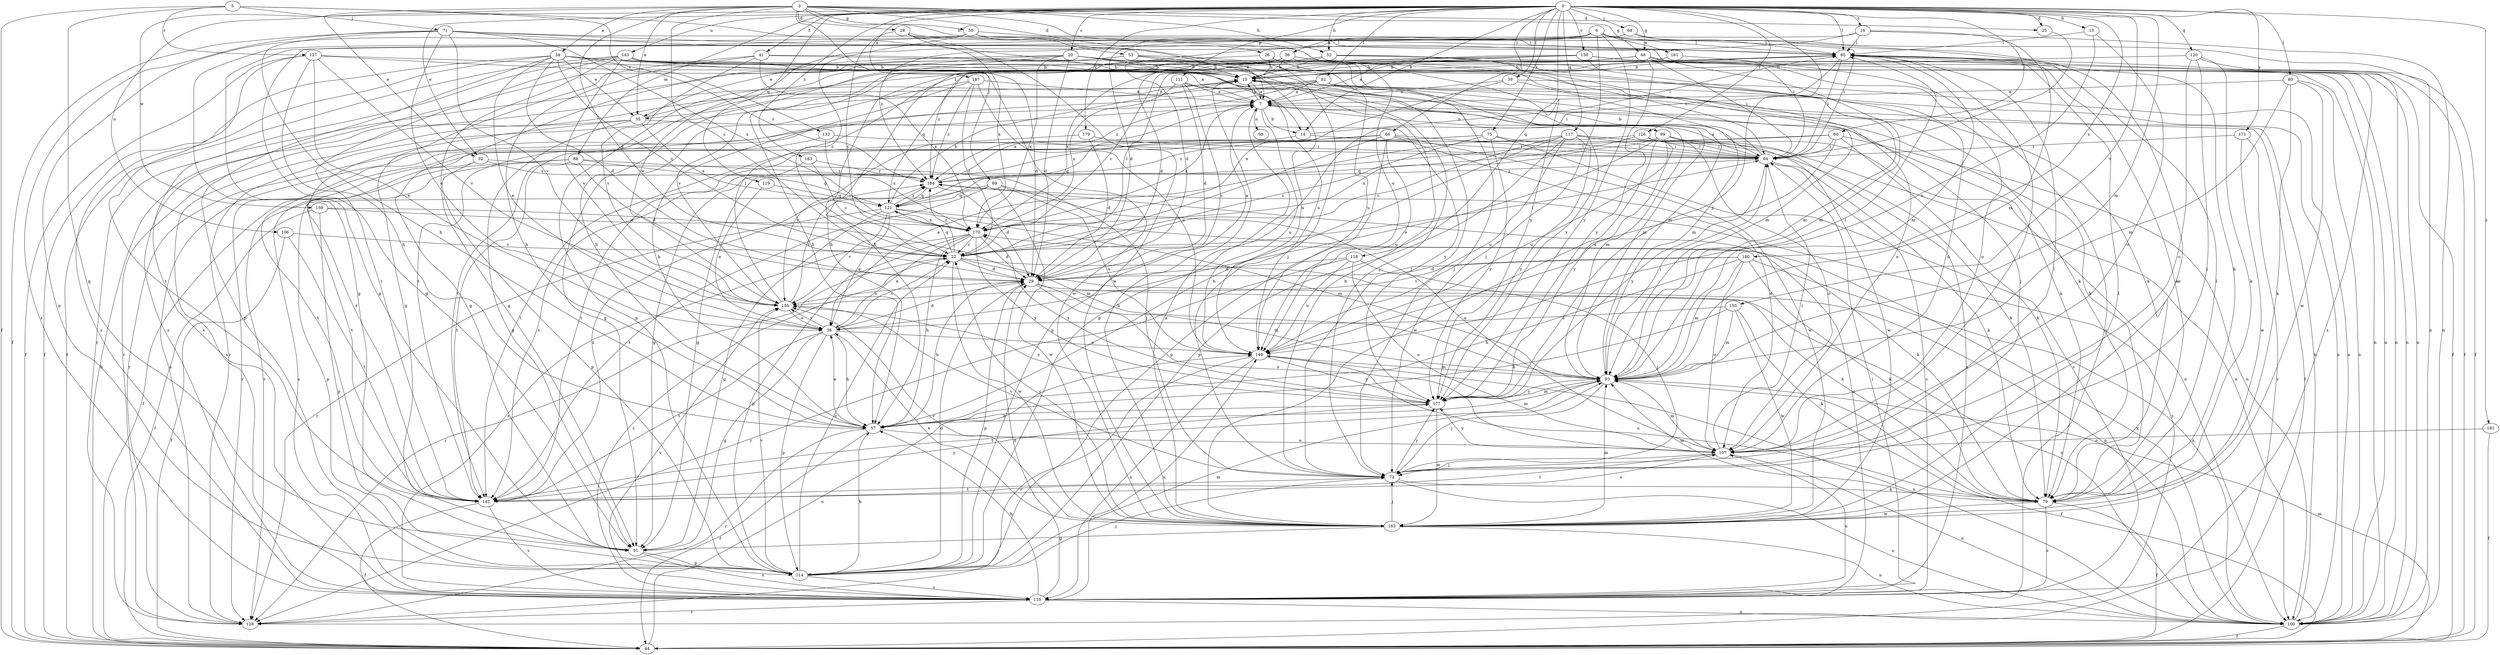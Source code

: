 strict digraph  {
0;
2;
5;
6;
7;
13;
14;
15;
16;
20;
22;
25;
26;
28;
29;
32;
34;
35;
36;
39;
41;
44;
48;
50;
51;
52;
53;
56;
57;
60;
64;
66;
68;
69;
71;
72;
75;
79;
80;
82;
85;
88;
93;
98;
99;
100;
106;
107;
111;
114;
117;
118;
119;
120;
121;
126;
127;
128;
132;
135;
142;
143;
149;
150;
155;
156;
159;
161;
163;
167;
170;
171;
177;
179;
180;
181;
183;
184;
0 -> 13  [label=b];
0 -> 14  [label=b];
0 -> 16  [label=c];
0 -> 20  [label=c];
0 -> 25  [label=d];
0 -> 32  [label=e];
0 -> 39  [label=f];
0 -> 41  [label=f];
0 -> 48  [label=g];
0 -> 52  [label=h];
0 -> 60  [label=i];
0 -> 66  [label=j];
0 -> 68  [label=j];
0 -> 75  [label=k];
0 -> 80  [label=l];
0 -> 82  [label=l];
0 -> 85  [label=l];
0 -> 88  [label=m];
0 -> 93  [label=m];
0 -> 106  [label=o];
0 -> 111  [label=p];
0 -> 117  [label=q];
0 -> 118  [label=q];
0 -> 119  [label=q];
0 -> 120  [label=q];
0 -> 126  [label=r];
0 -> 143  [label=u];
0 -> 150  [label=v];
0 -> 155  [label=v];
0 -> 167  [label=x];
0 -> 171  [label=y];
0 -> 177  [label=y];
0 -> 179  [label=z];
0 -> 180  [label=z];
0 -> 181  [label=z];
0 -> 183  [label=z];
2 -> 22  [label=c];
2 -> 25  [label=d];
2 -> 26  [label=d];
2 -> 28  [label=d];
2 -> 29  [label=d];
2 -> 32  [label=e];
2 -> 34  [label=e];
2 -> 35  [label=e];
2 -> 48  [label=g];
2 -> 50  [label=g];
2 -> 52  [label=h];
2 -> 53  [label=h];
2 -> 69  [label=j];
2 -> 149  [label=u];
2 -> 159  [label=w];
5 -> 14  [label=b];
5 -> 44  [label=f];
5 -> 51  [label=g];
5 -> 71  [label=j];
5 -> 127  [label=r];
5 -> 132  [label=s];
6 -> 51  [label=g];
6 -> 56  [label=h];
6 -> 64  [label=i];
6 -> 72  [label=j];
6 -> 85  [label=l];
6 -> 161  [label=w];
6 -> 177  [label=y];
6 -> 156  [label=w];
7 -> 14  [label=b];
7 -> 15  [label=b];
7 -> 44  [label=f];
7 -> 93  [label=m];
7 -> 98  [label=n];
7 -> 99  [label=n];
7 -> 128  [label=r];
7 -> 149  [label=u];
7 -> 170  [label=x];
13 -> 85  [label=l];
13 -> 107  [label=o];
13 -> 149  [label=u];
14 -> 64  [label=i];
14 -> 85  [label=l];
14 -> 121  [label=q];
15 -> 7  [label=a];
15 -> 35  [label=e];
15 -> 64  [label=i];
15 -> 128  [label=r];
16 -> 29  [label=d];
16 -> 85  [label=l];
16 -> 93  [label=m];
16 -> 100  [label=n];
16 -> 184  [label=z];
20 -> 15  [label=b];
20 -> 29  [label=d];
20 -> 35  [label=e];
20 -> 57  [label=h];
20 -> 72  [label=j];
20 -> 107  [label=o];
20 -> 114  [label=p];
20 -> 149  [label=u];
20 -> 170  [label=x];
22 -> 29  [label=d];
22 -> 64  [label=i];
22 -> 79  [label=k];
22 -> 85  [label=l];
22 -> 100  [label=n];
22 -> 121  [label=q];
22 -> 128  [label=r];
22 -> 163  [label=w];
22 -> 184  [label=z];
25 -> 64  [label=i];
26 -> 15  [label=b];
26 -> 149  [label=u];
26 -> 156  [label=v];
26 -> 177  [label=y];
28 -> 22  [label=c];
28 -> 85  [label=l];
28 -> 163  [label=w];
28 -> 170  [label=x];
28 -> 177  [label=y];
29 -> 7  [label=a];
29 -> 57  [label=h];
29 -> 93  [label=m];
29 -> 100  [label=n];
29 -> 107  [label=o];
29 -> 114  [label=p];
29 -> 156  [label=v];
32 -> 72  [label=j];
32 -> 114  [label=p];
32 -> 142  [label=t];
32 -> 184  [label=z];
34 -> 7  [label=a];
34 -> 15  [label=b];
34 -> 22  [label=c];
34 -> 29  [label=d];
34 -> 35  [label=e];
34 -> 36  [label=e];
34 -> 44  [label=f];
34 -> 114  [label=p];
34 -> 135  [label=s];
34 -> 163  [label=w];
34 -> 184  [label=z];
35 -> 51  [label=g];
35 -> 85  [label=l];
35 -> 135  [label=s];
35 -> 142  [label=t];
35 -> 170  [label=x];
35 -> 177  [label=y];
36 -> 22  [label=c];
36 -> 29  [label=d];
36 -> 51  [label=g];
36 -> 57  [label=h];
36 -> 114  [label=p];
36 -> 142  [label=t];
36 -> 149  [label=u];
36 -> 156  [label=v];
39 -> 7  [label=a];
39 -> 93  [label=m];
39 -> 100  [label=n];
39 -> 170  [label=x];
41 -> 15  [label=b];
41 -> 51  [label=g];
41 -> 57  [label=h];
41 -> 100  [label=n];
41 -> 156  [label=v];
41 -> 170  [label=x];
44 -> 15  [label=b];
44 -> 93  [label=m];
44 -> 149  [label=u];
44 -> 184  [label=z];
48 -> 15  [label=b];
48 -> 57  [label=h];
48 -> 64  [label=i];
48 -> 93  [label=m];
48 -> 107  [label=o];
48 -> 121  [label=q];
48 -> 177  [label=y];
50 -> 7  [label=a];
50 -> 22  [label=c];
50 -> 51  [label=g];
50 -> 79  [label=k];
50 -> 85  [label=l];
50 -> 100  [label=n];
50 -> 114  [label=p];
51 -> 114  [label=p];
51 -> 135  [label=s];
52 -> 15  [label=b];
52 -> 57  [label=h];
52 -> 93  [label=m];
52 -> 100  [label=n];
52 -> 107  [label=o];
52 -> 142  [label=t];
53 -> 15  [label=b];
53 -> 51  [label=g];
53 -> 72  [label=j];
53 -> 135  [label=s];
53 -> 149  [label=u];
56 -> 15  [label=b];
56 -> 29  [label=d];
56 -> 64  [label=i];
56 -> 72  [label=j];
56 -> 79  [label=k];
56 -> 128  [label=r];
56 -> 184  [label=z];
57 -> 36  [label=e];
57 -> 44  [label=f];
57 -> 93  [label=m];
57 -> 107  [label=o];
57 -> 128  [label=r];
60 -> 51  [label=g];
60 -> 64  [label=i];
60 -> 79  [label=k];
60 -> 100  [label=n];
60 -> 128  [label=r];
60 -> 149  [label=u];
64 -> 7  [label=a];
64 -> 15  [label=b];
64 -> 79  [label=k];
64 -> 135  [label=s];
64 -> 177  [label=y];
64 -> 184  [label=z];
66 -> 22  [label=c];
66 -> 64  [label=i];
66 -> 107  [label=o];
66 -> 114  [label=p];
66 -> 142  [label=t];
66 -> 149  [label=u];
66 -> 163  [label=w];
66 -> 184  [label=z];
68 -> 29  [label=d];
68 -> 51  [label=g];
68 -> 85  [label=l];
68 -> 163  [label=w];
69 -> 107  [label=o];
69 -> 114  [label=p];
69 -> 121  [label=q];
69 -> 142  [label=t];
69 -> 149  [label=u];
69 -> 163  [label=w];
71 -> 36  [label=e];
71 -> 44  [label=f];
71 -> 57  [label=h];
71 -> 64  [label=i];
71 -> 72  [label=j];
71 -> 85  [label=l];
71 -> 135  [label=s];
71 -> 156  [label=v];
71 -> 170  [label=x];
72 -> 15  [label=b];
72 -> 79  [label=k];
72 -> 85  [label=l];
72 -> 100  [label=n];
72 -> 142  [label=t];
72 -> 156  [label=v];
72 -> 177  [label=y];
75 -> 22  [label=c];
75 -> 51  [label=g];
75 -> 64  [label=i];
75 -> 128  [label=r];
75 -> 135  [label=s];
75 -> 177  [label=y];
79 -> 44  [label=f];
79 -> 85  [label=l];
79 -> 93  [label=m];
79 -> 135  [label=s];
79 -> 149  [label=u];
79 -> 163  [label=w];
80 -> 7  [label=a];
80 -> 79  [label=k];
80 -> 93  [label=m];
80 -> 100  [label=n];
80 -> 163  [label=w];
82 -> 7  [label=a];
82 -> 72  [label=j];
82 -> 79  [label=k];
82 -> 100  [label=n];
82 -> 128  [label=r];
82 -> 142  [label=t];
82 -> 184  [label=z];
85 -> 15  [label=b];
85 -> 22  [label=c];
85 -> 44  [label=f];
85 -> 64  [label=i];
85 -> 79  [label=k];
85 -> 93  [label=m];
85 -> 100  [label=n];
85 -> 114  [label=p];
88 -> 29  [label=d];
88 -> 44  [label=f];
88 -> 121  [label=q];
88 -> 135  [label=s];
88 -> 142  [label=t];
88 -> 184  [label=z];
93 -> 44  [label=f];
93 -> 64  [label=i];
93 -> 72  [label=j];
93 -> 85  [label=l];
93 -> 142  [label=t];
93 -> 177  [label=y];
99 -> 36  [label=e];
99 -> 64  [label=i];
99 -> 100  [label=n];
99 -> 107  [label=o];
99 -> 135  [label=s];
99 -> 149  [label=u];
99 -> 163  [label=w];
99 -> 170  [label=x];
100 -> 15  [label=b];
100 -> 44  [label=f];
100 -> 170  [label=x];
106 -> 22  [label=c];
106 -> 44  [label=f];
106 -> 142  [label=t];
107 -> 64  [label=i];
107 -> 72  [label=j];
107 -> 85  [label=l];
107 -> 93  [label=m];
107 -> 100  [label=n];
107 -> 142  [label=t];
107 -> 177  [label=y];
111 -> 7  [label=a];
111 -> 29  [label=d];
111 -> 79  [label=k];
111 -> 93  [label=m];
111 -> 114  [label=p];
111 -> 170  [label=x];
114 -> 22  [label=c];
114 -> 29  [label=d];
114 -> 57  [label=h];
114 -> 72  [label=j];
114 -> 93  [label=m];
114 -> 135  [label=s];
114 -> 156  [label=v];
117 -> 22  [label=c];
117 -> 36  [label=e];
117 -> 57  [label=h];
117 -> 64  [label=i];
117 -> 79  [label=k];
117 -> 100  [label=n];
117 -> 114  [label=p];
117 -> 149  [label=u];
117 -> 177  [label=y];
118 -> 29  [label=d];
118 -> 72  [label=j];
118 -> 107  [label=o];
118 -> 128  [label=r];
118 -> 149  [label=u];
119 -> 36  [label=e];
119 -> 121  [label=q];
120 -> 15  [label=b];
120 -> 44  [label=f];
120 -> 72  [label=j];
120 -> 79  [label=k];
120 -> 107  [label=o];
121 -> 15  [label=b];
121 -> 36  [label=e];
121 -> 51  [label=g];
121 -> 79  [label=k];
121 -> 93  [label=m];
121 -> 128  [label=r];
121 -> 156  [label=v];
121 -> 170  [label=x];
121 -> 184  [label=z];
126 -> 64  [label=i];
126 -> 121  [label=q];
126 -> 142  [label=t];
126 -> 163  [label=w];
126 -> 177  [label=y];
127 -> 15  [label=b];
127 -> 36  [label=e];
127 -> 44  [label=f];
127 -> 57  [label=h];
127 -> 93  [label=m];
127 -> 142  [label=t];
127 -> 156  [label=v];
128 -> 7  [label=a];
132 -> 64  [label=i];
132 -> 142  [label=t];
132 -> 170  [label=x];
135 -> 22  [label=c];
135 -> 29  [label=d];
135 -> 57  [label=h];
135 -> 64  [label=i];
135 -> 100  [label=n];
135 -> 107  [label=o];
135 -> 128  [label=r];
135 -> 149  [label=u];
135 -> 156  [label=v];
135 -> 184  [label=z];
142 -> 44  [label=f];
142 -> 107  [label=o];
142 -> 135  [label=s];
142 -> 177  [label=y];
142 -> 184  [label=z];
143 -> 15  [label=b];
143 -> 29  [label=d];
143 -> 44  [label=f];
143 -> 51  [label=g];
143 -> 79  [label=k];
143 -> 100  [label=n];
143 -> 135  [label=s];
143 -> 142  [label=t];
143 -> 156  [label=v];
149 -> 93  [label=m];
149 -> 100  [label=n];
149 -> 128  [label=r];
149 -> 135  [label=s];
149 -> 177  [label=y];
150 -> 7  [label=a];
150 -> 15  [label=b];
150 -> 44  [label=f];
150 -> 57  [label=h];
150 -> 93  [label=m];
150 -> 100  [label=n];
150 -> 135  [label=s];
150 -> 170  [label=x];
155 -> 36  [label=e];
155 -> 57  [label=h];
155 -> 79  [label=k];
155 -> 93  [label=m];
155 -> 163  [label=w];
156 -> 36  [label=e];
156 -> 85  [label=l];
156 -> 177  [label=y];
156 -> 184  [label=z];
159 -> 44  [label=f];
159 -> 93  [label=m];
159 -> 114  [label=p];
159 -> 170  [label=x];
161 -> 15  [label=b];
161 -> 135  [label=s];
163 -> 7  [label=a];
163 -> 15  [label=b];
163 -> 22  [label=c];
163 -> 36  [label=e];
163 -> 51  [label=g];
163 -> 72  [label=j];
163 -> 85  [label=l];
163 -> 93  [label=m];
163 -> 100  [label=n];
163 -> 156  [label=v];
167 -> 7  [label=a];
167 -> 22  [label=c];
167 -> 51  [label=g];
167 -> 57  [label=h];
167 -> 149  [label=u];
167 -> 184  [label=z];
170 -> 22  [label=c];
170 -> 29  [label=d];
170 -> 36  [label=e];
170 -> 57  [label=h];
170 -> 114  [label=p];
170 -> 135  [label=s];
170 -> 177  [label=y];
171 -> 64  [label=i];
171 -> 128  [label=r];
171 -> 163  [label=w];
177 -> 57  [label=h];
177 -> 93  [label=m];
177 -> 163  [label=w];
177 -> 170  [label=x];
179 -> 29  [label=d];
179 -> 64  [label=i];
179 -> 156  [label=v];
180 -> 29  [label=d];
180 -> 57  [label=h];
180 -> 79  [label=k];
180 -> 93  [label=m];
180 -> 100  [label=n];
180 -> 107  [label=o];
180 -> 156  [label=v];
181 -> 44  [label=f];
181 -> 107  [label=o];
183 -> 22  [label=c];
183 -> 142  [label=t];
183 -> 184  [label=z];
184 -> 7  [label=a];
184 -> 29  [label=d];
184 -> 121  [label=q];
}
